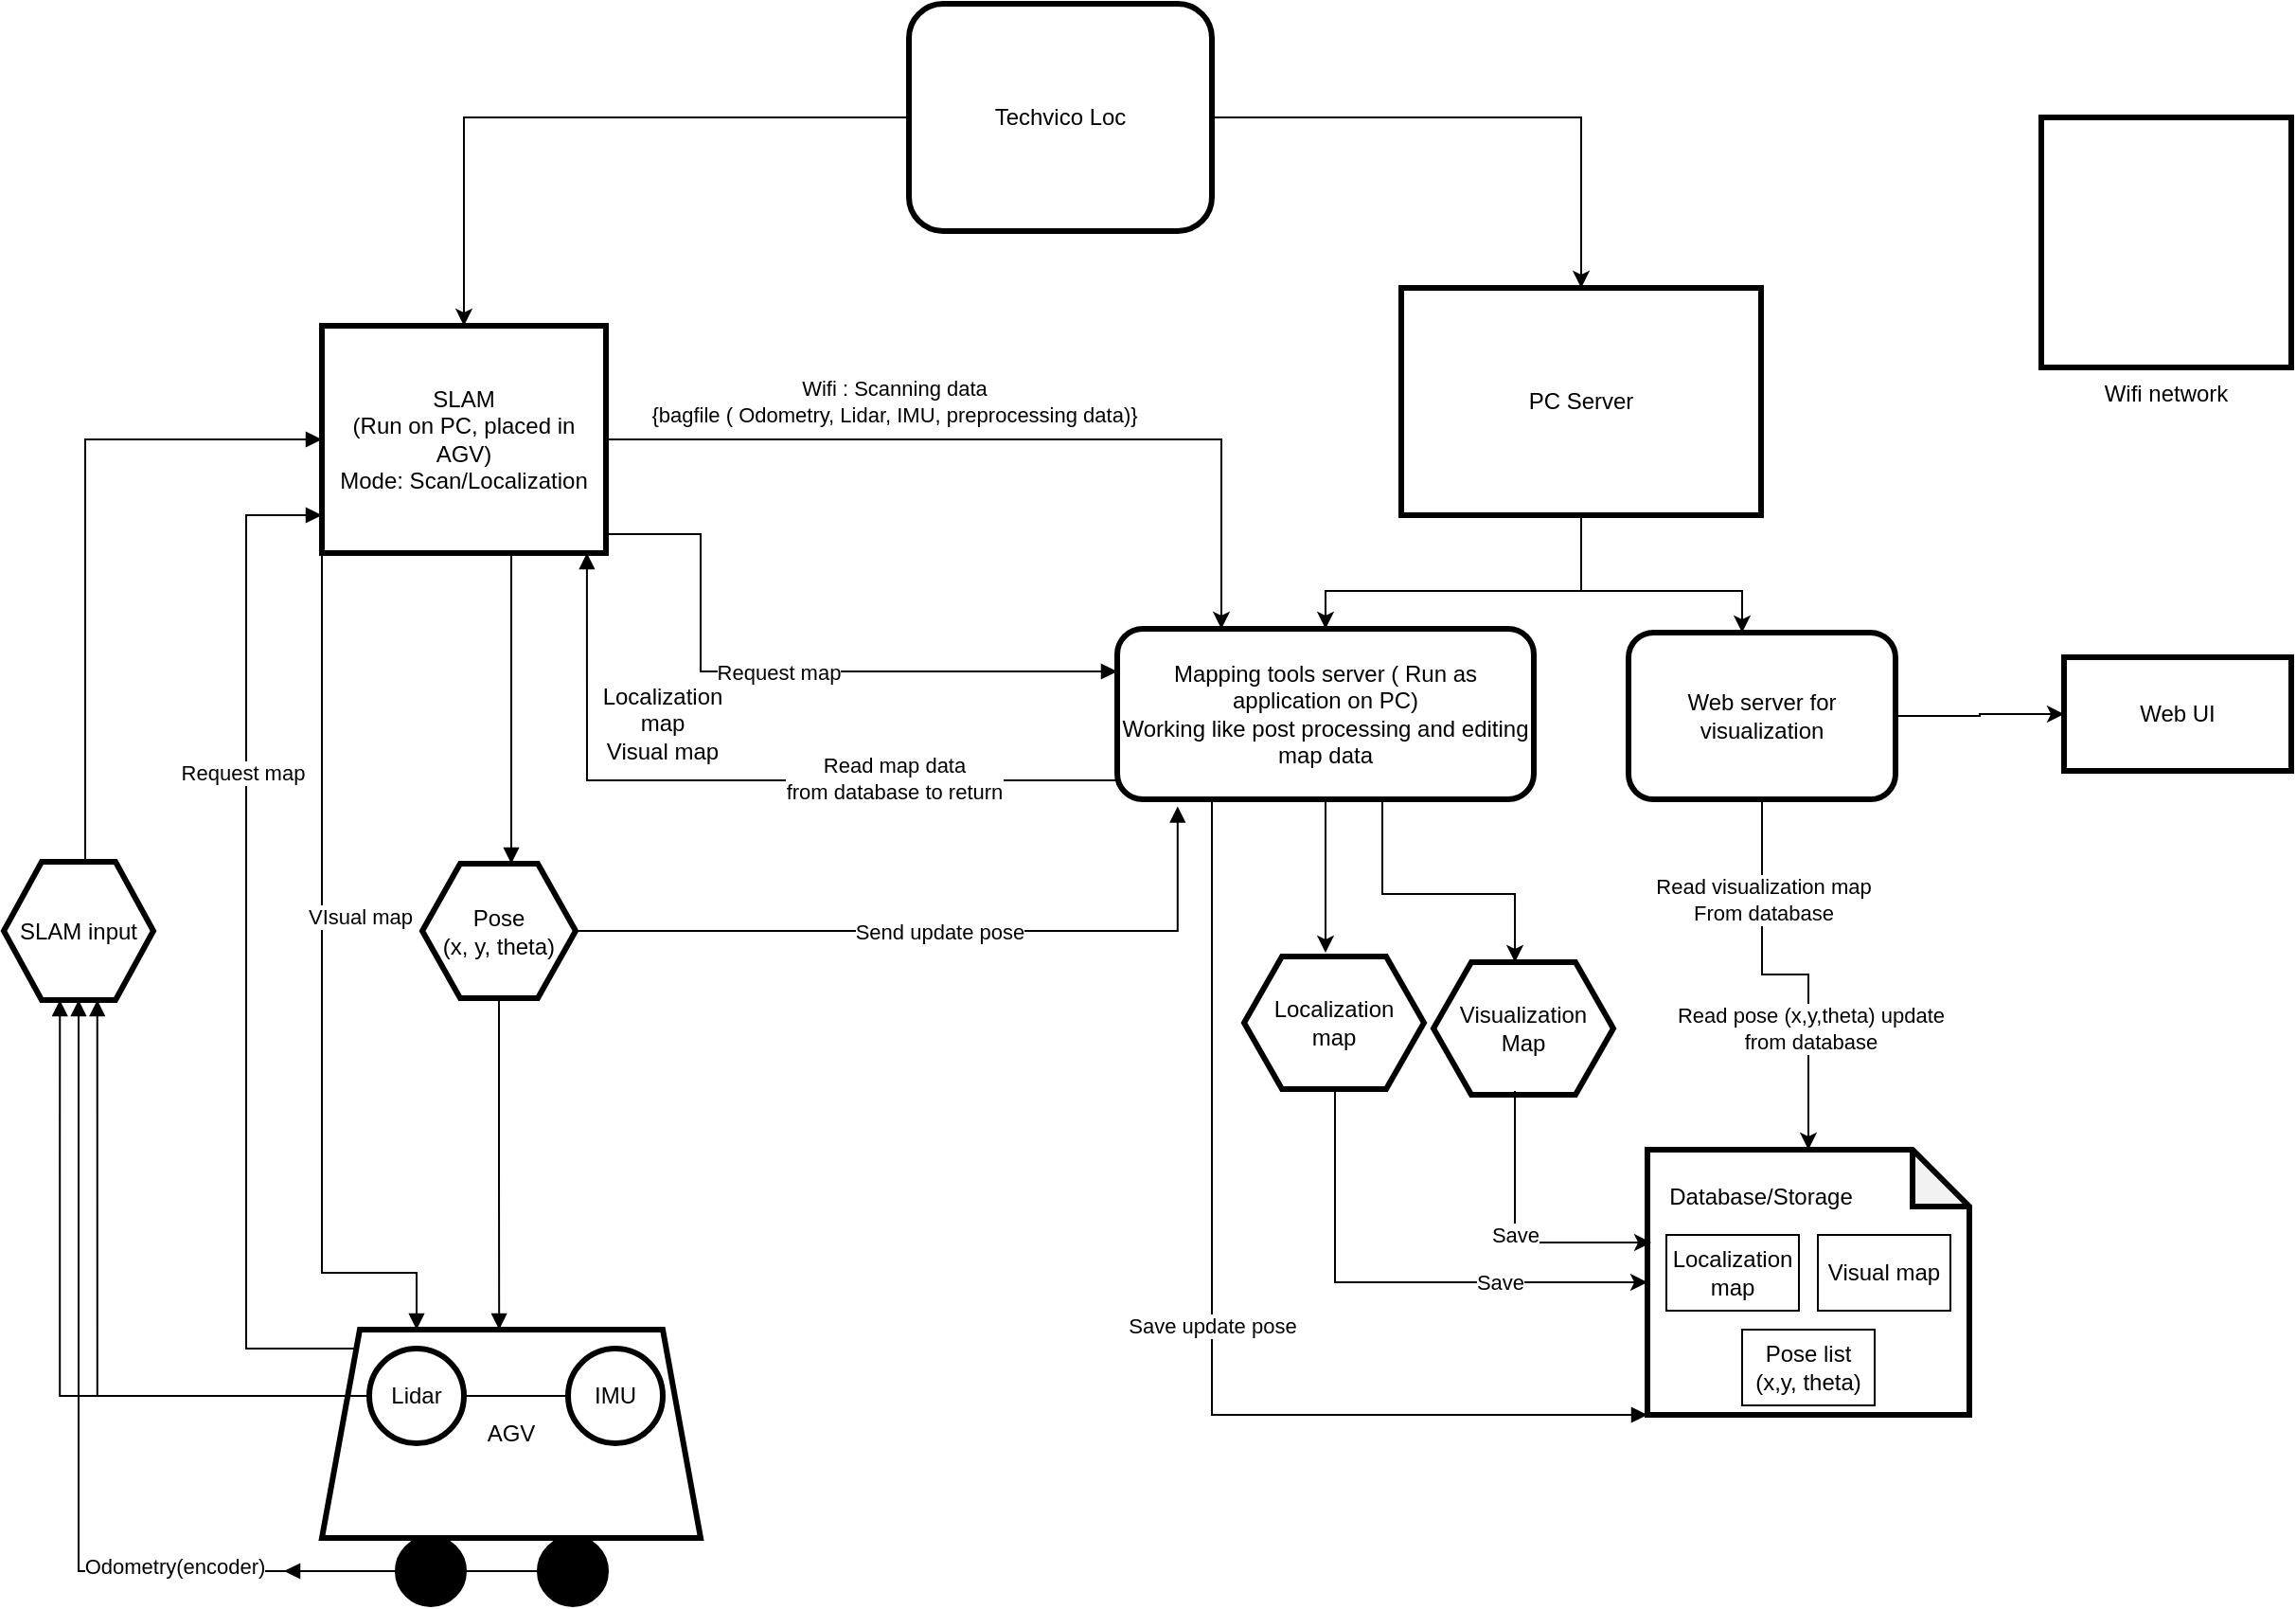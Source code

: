 <mxfile version="14.8.0" type="github">
  <diagram id="rWPcL8Qy4fmeeGMC7A7o" name="Page-1">
    <mxGraphModel dx="1594" dy="1348" grid="0" gridSize="10" guides="1" tooltips="1" connect="1" arrows="1" fold="1" page="0" pageScale="1" pageWidth="850" pageHeight="1100" math="0" shadow="0">
      <root>
        <mxCell id="0" />
        <mxCell id="1" parent="0" />
        <mxCell id="DhtEBJqCCHqKw90YC5U--59" style="edgeStyle=orthogonalEdgeStyle;rounded=0;orthogonalLoop=1;jettySize=auto;html=1;entryX=0.5;entryY=0;entryDx=0;entryDy=0;" edge="1" parent="1" source="DhtEBJqCCHqKw90YC5U--55" target="DhtEBJqCCHqKw90YC5U--57">
          <mxGeometry relative="1" as="geometry" />
        </mxCell>
        <mxCell id="DhtEBJqCCHqKw90YC5U--60" style="edgeStyle=orthogonalEdgeStyle;rounded=0;orthogonalLoop=1;jettySize=auto;html=1;entryX=0.5;entryY=0;entryDx=0;entryDy=0;" edge="1" parent="1" source="DhtEBJqCCHqKw90YC5U--55" target="DhtEBJqCCHqKw90YC5U--58">
          <mxGeometry relative="1" as="geometry" />
        </mxCell>
        <mxCell id="DhtEBJqCCHqKw90YC5U--55" value="Techvico Loc" style="rounded=1;whiteSpace=wrap;html=1;strokeWidth=3;" vertex="1" parent="1">
          <mxGeometry x="490" y="-180" width="160" height="120" as="geometry" />
        </mxCell>
        <mxCell id="DhtEBJqCCHqKw90YC5U--88" value="Wifi : Scanning data &lt;br&gt;{bagfile ( Odometry, Lidar, IMU, preprocessing data)}" style="edgeStyle=orthogonalEdgeStyle;rounded=0;orthogonalLoop=1;jettySize=auto;html=1;entryX=0.25;entryY=0;entryDx=0;entryDy=0;" edge="1" parent="1" source="DhtEBJqCCHqKw90YC5U--57" target="DhtEBJqCCHqKw90YC5U--63">
          <mxGeometry x="-0.286" y="20" relative="1" as="geometry">
            <mxPoint x="720" y="140" as="targetPoint" />
            <mxPoint as="offset" />
          </mxGeometry>
        </mxCell>
        <mxCell id="DhtEBJqCCHqKw90YC5U--141" style="edgeStyle=orthogonalEdgeStyle;rounded=0;orthogonalLoop=1;jettySize=auto;html=1;startArrow=none;startFill=1;endArrow=diamond;endFill=1;strokeColor=none;" edge="1" parent="1">
          <mxGeometry relative="1" as="geometry">
            <mxPoint x="500" y="200" as="targetPoint" />
            <mxPoint x="480" y="220" as="sourcePoint" />
          </mxGeometry>
        </mxCell>
        <mxCell id="DhtEBJqCCHqKw90YC5U--180" value="Request map" style="edgeStyle=orthogonalEdgeStyle;rounded=0;orthogonalLoop=1;jettySize=auto;html=1;entryX=0;entryY=0.25;entryDx=0;entryDy=0;startArrow=none;startFill=0;endArrow=block;endFill=1;" edge="1" parent="1" target="DhtEBJqCCHqKw90YC5U--63">
          <mxGeometry relative="1" as="geometry">
            <mxPoint x="330" y="100" as="sourcePoint" />
            <Array as="points">
              <mxPoint x="322" y="100" />
              <mxPoint x="380" y="100" />
              <mxPoint x="380" y="172" />
            </Array>
          </mxGeometry>
        </mxCell>
        <mxCell id="DhtEBJqCCHqKw90YC5U--197" value="VIsual map" style="edgeStyle=orthogonalEdgeStyle;rounded=0;orthogonalLoop=1;jettySize=auto;html=1;startArrow=none;startFill=0;endArrow=block;endFill=1;exitX=0;exitY=1;exitDx=0;exitDy=0;entryX=0.25;entryY=0;entryDx=0;entryDy=0;" edge="1" parent="1" source="DhtEBJqCCHqKw90YC5U--57" target="DhtEBJqCCHqKw90YC5U--64">
          <mxGeometry x="-0.167" y="20" relative="1" as="geometry">
            <mxPoint x="180" y="440" as="targetPoint" />
            <Array as="points">
              <mxPoint x="180" y="490" />
              <mxPoint x="230" y="490" />
            </Array>
            <mxPoint as="offset" />
          </mxGeometry>
        </mxCell>
        <mxCell id="DhtEBJqCCHqKw90YC5U--200" style="edgeStyle=orthogonalEdgeStyle;rounded=0;orthogonalLoop=1;jettySize=auto;html=1;startArrow=none;startFill=0;endArrow=block;endFill=1;" edge="1" parent="1" source="DhtEBJqCCHqKw90YC5U--57" target="DhtEBJqCCHqKw90YC5U--198">
          <mxGeometry relative="1" as="geometry">
            <Array as="points">
              <mxPoint x="280" y="150" />
              <mxPoint x="280" y="150" />
            </Array>
          </mxGeometry>
        </mxCell>
        <mxCell id="DhtEBJqCCHqKw90YC5U--57" value="SLAM&lt;br&gt;(Run on PC, placed in AGV)&lt;br&gt;Mode: Scan/Localization" style="rounded=0;whiteSpace=wrap;html=1;strokeWidth=3;" vertex="1" parent="1">
          <mxGeometry x="180" y="-10" width="150" height="120" as="geometry" />
        </mxCell>
        <mxCell id="DhtEBJqCCHqKw90YC5U--89" style="edgeStyle=orthogonalEdgeStyle;rounded=0;orthogonalLoop=1;jettySize=auto;html=1;entryX=0.5;entryY=0;entryDx=0;entryDy=0;" edge="1" parent="1" source="DhtEBJqCCHqKw90YC5U--58" target="DhtEBJqCCHqKw90YC5U--63">
          <mxGeometry relative="1" as="geometry">
            <Array as="points">
              <mxPoint x="845" y="130" />
              <mxPoint x="710" y="130" />
            </Array>
          </mxGeometry>
        </mxCell>
        <mxCell id="DhtEBJqCCHqKw90YC5U--90" style="edgeStyle=orthogonalEdgeStyle;rounded=0;orthogonalLoop=1;jettySize=auto;html=1;" edge="1" parent="1" source="DhtEBJqCCHqKw90YC5U--58" target="DhtEBJqCCHqKw90YC5U--62">
          <mxGeometry relative="1" as="geometry">
            <Array as="points">
              <mxPoint x="845" y="130" />
              <mxPoint x="930" y="130" />
            </Array>
          </mxGeometry>
        </mxCell>
        <mxCell id="DhtEBJqCCHqKw90YC5U--58" value="PC Server" style="rounded=0;whiteSpace=wrap;html=1;strokeWidth=3;" vertex="1" parent="1">
          <mxGeometry x="750" y="-30" width="190" height="120" as="geometry" />
        </mxCell>
        <mxCell id="DhtEBJqCCHqKw90YC5U--103" value="Read visualization map&lt;br&gt;From database" style="edgeStyle=orthogonalEdgeStyle;rounded=0;orthogonalLoop=1;jettySize=auto;html=1;" edge="1" parent="1" source="DhtEBJqCCHqKw90YC5U--62" target="DhtEBJqCCHqKw90YC5U--107">
          <mxGeometry x="-0.487" relative="1" as="geometry">
            <mxPoint x="930" y="370" as="targetPoint" />
            <mxPoint y="-1" as="offset" />
          </mxGeometry>
        </mxCell>
        <mxCell id="DhtEBJqCCHqKw90YC5U--110" value="Read pose (x,y,theta) update&lt;br&gt;from database" style="edgeLabel;html=1;align=center;verticalAlign=middle;resizable=0;points=[];" vertex="1" connectable="0" parent="DhtEBJqCCHqKw90YC5U--103">
          <mxGeometry x="0.387" y="1" relative="1" as="geometry">
            <mxPoint as="offset" />
          </mxGeometry>
        </mxCell>
        <mxCell id="DhtEBJqCCHqKw90YC5U--104" style="edgeStyle=orthogonalEdgeStyle;rounded=0;orthogonalLoop=1;jettySize=auto;html=1;entryX=0;entryY=0.5;entryDx=0;entryDy=0;" edge="1" parent="1" source="DhtEBJqCCHqKw90YC5U--62" target="DhtEBJqCCHqKw90YC5U--105">
          <mxGeometry relative="1" as="geometry">
            <mxPoint x="1100" y="210" as="targetPoint" />
          </mxGeometry>
        </mxCell>
        <mxCell id="DhtEBJqCCHqKw90YC5U--62" value="Web server for visualization" style="rounded=1;whiteSpace=wrap;html=1;strokeWidth=3;" vertex="1" parent="1">
          <mxGeometry x="870" y="152" width="141" height="88" as="geometry" />
        </mxCell>
        <mxCell id="DhtEBJqCCHqKw90YC5U--101" style="edgeStyle=orthogonalEdgeStyle;rounded=0;orthogonalLoop=1;jettySize=auto;html=1;" edge="1" parent="1" source="DhtEBJqCCHqKw90YC5U--63">
          <mxGeometry relative="1" as="geometry">
            <mxPoint x="710" y="321" as="targetPoint" />
            <Array as="points">
              <mxPoint x="710" y="300" />
              <mxPoint x="710" y="300" />
            </Array>
          </mxGeometry>
        </mxCell>
        <mxCell id="DhtEBJqCCHqKw90YC5U--106" style="edgeStyle=orthogonalEdgeStyle;rounded=0;orthogonalLoop=1;jettySize=auto;html=1;entryX=0.453;entryY=0;entryDx=0;entryDy=0;entryPerimeter=0;" edge="1" parent="1" source="DhtEBJqCCHqKw90YC5U--63" target="DhtEBJqCCHqKw90YC5U--205">
          <mxGeometry relative="1" as="geometry">
            <mxPoint x="810" y="320" as="targetPoint" />
            <Array as="points">
              <mxPoint x="740" y="290" />
              <mxPoint x="810" y="290" />
            </Array>
          </mxGeometry>
        </mxCell>
        <mxCell id="DhtEBJqCCHqKw90YC5U--187" style="edgeStyle=orthogonalEdgeStyle;rounded=0;orthogonalLoop=1;jettySize=auto;html=1;entryX=0.933;entryY=1;entryDx=0;entryDy=0;entryPerimeter=0;startArrow=none;startFill=0;endArrow=block;endFill=1;" edge="1" parent="1" source="DhtEBJqCCHqKw90YC5U--63" target="DhtEBJqCCHqKw90YC5U--57">
          <mxGeometry relative="1" as="geometry">
            <Array as="points">
              <mxPoint x="320" y="230" />
            </Array>
          </mxGeometry>
        </mxCell>
        <mxCell id="DhtEBJqCCHqKw90YC5U--188" value="Read map data &lt;br&gt;from database to return" style="edgeLabel;html=1;align=center;verticalAlign=middle;resizable=0;points=[];" vertex="1" connectable="0" parent="DhtEBJqCCHqKw90YC5U--187">
          <mxGeometry x="-0.409" y="-1" relative="1" as="geometry">
            <mxPoint as="offset" />
          </mxGeometry>
        </mxCell>
        <mxCell id="DhtEBJqCCHqKw90YC5U--203" value="Save update pose" style="edgeStyle=orthogonalEdgeStyle;rounded=0;orthogonalLoop=1;jettySize=auto;html=1;entryX=0;entryY=1;entryDx=0;entryDy=0;entryPerimeter=0;startArrow=none;startFill=0;endArrow=block;endFill=1;" edge="1" parent="1" source="DhtEBJqCCHqKw90YC5U--63" target="DhtEBJqCCHqKw90YC5U--107">
          <mxGeometry relative="1" as="geometry">
            <Array as="points">
              <mxPoint x="650" y="565" />
            </Array>
          </mxGeometry>
        </mxCell>
        <mxCell id="DhtEBJqCCHqKw90YC5U--63" value="Mapping tools server ( Run as application on PC)&lt;br&gt;Working like post processing and editing map data" style="rounded=1;whiteSpace=wrap;html=1;strokeWidth=3;" vertex="1" parent="1">
          <mxGeometry x="600" y="150" width="220" height="90" as="geometry" />
        </mxCell>
        <mxCell id="DhtEBJqCCHqKw90YC5U--195" style="edgeStyle=orthogonalEdgeStyle;rounded=0;orthogonalLoop=1;jettySize=auto;html=1;startArrow=none;startFill=0;endArrow=block;endFill=1;exitX=0;exitY=0;exitDx=0;exitDy=0;" edge="1" parent="1" source="DhtEBJqCCHqKw90YC5U--64">
          <mxGeometry relative="1" as="geometry">
            <mxPoint x="180" y="90" as="targetPoint" />
            <Array as="points">
              <mxPoint x="140" y="530" />
              <mxPoint x="140" y="90" />
            </Array>
          </mxGeometry>
        </mxCell>
        <mxCell id="DhtEBJqCCHqKw90YC5U--196" value="Request map" style="edgeLabel;html=1;align=center;verticalAlign=middle;resizable=0;points=[];" vertex="1" connectable="0" parent="DhtEBJqCCHqKw90YC5U--195">
          <mxGeometry x="0.345" y="2" relative="1" as="geometry">
            <mxPoint as="offset" />
          </mxGeometry>
        </mxCell>
        <mxCell id="DhtEBJqCCHqKw90YC5U--64" value="AGV" style="shape=trapezoid;perimeter=trapezoidPerimeter;whiteSpace=wrap;html=1;fixedSize=1;strokeWidth=3;" vertex="1" parent="1">
          <mxGeometry x="180" y="520" width="200" height="110" as="geometry" />
        </mxCell>
        <mxCell id="DhtEBJqCCHqKw90YC5U--167" style="edgeStyle=orthogonalEdgeStyle;rounded=0;orthogonalLoop=1;jettySize=auto;html=1;entryX=0.375;entryY=1;entryDx=0;entryDy=0;startArrow=none;startFill=0;endArrow=block;endFill=1;" edge="1" parent="1" source="DhtEBJqCCHqKw90YC5U--70" target="DhtEBJqCCHqKw90YC5U--159">
          <mxGeometry relative="1" as="geometry" />
        </mxCell>
        <mxCell id="DhtEBJqCCHqKw90YC5U--70" value="IMU" style="ellipse;whiteSpace=wrap;html=1;aspect=fixed;strokeWidth=3;" vertex="1" parent="1">
          <mxGeometry x="310" y="530" width="50" height="50" as="geometry" />
        </mxCell>
        <mxCell id="DhtEBJqCCHqKw90YC5U--166" style="edgeStyle=orthogonalEdgeStyle;rounded=0;orthogonalLoop=1;jettySize=auto;html=1;startArrow=none;startFill=0;endArrow=block;endFill=1;entryX=0.625;entryY=1;entryDx=0;entryDy=0;" edge="1" parent="1" source="DhtEBJqCCHqKw90YC5U--71" target="DhtEBJqCCHqKw90YC5U--159">
          <mxGeometry relative="1" as="geometry">
            <mxPoint x="130.0" y="370" as="targetPoint" />
          </mxGeometry>
        </mxCell>
        <mxCell id="DhtEBJqCCHqKw90YC5U--71" value="Lidar" style="ellipse;whiteSpace=wrap;html=1;aspect=fixed;strokeWidth=3;" vertex="1" parent="1">
          <mxGeometry x="205" y="530" width="50" height="50" as="geometry" />
        </mxCell>
        <mxCell id="DhtEBJqCCHqKw90YC5U--116" value="Save" style="edgeStyle=orthogonalEdgeStyle;rounded=0;orthogonalLoop=1;jettySize=auto;html=1;entryX=0;entryY=0.5;entryDx=0;entryDy=0;entryPerimeter=0;exitX=0.625;exitY=1;exitDx=0;exitDy=0;" edge="1" parent="1" source="DhtEBJqCCHqKw90YC5U--204" target="DhtEBJqCCHqKw90YC5U--107">
          <mxGeometry x="0.44" relative="1" as="geometry">
            <mxPoint x="730" y="398.73" as="sourcePoint" />
            <mxPoint x="840" y="495" as="targetPoint" />
            <Array as="points">
              <mxPoint x="715" y="393" />
              <mxPoint x="715" y="495" />
            </Array>
            <mxPoint as="offset" />
          </mxGeometry>
        </mxCell>
        <mxCell id="DhtEBJqCCHqKw90YC5U--117" value="Save" style="edgeStyle=orthogonalEdgeStyle;rounded=0;orthogonalLoop=1;jettySize=auto;html=1;entryX=0.012;entryY=0.35;entryDx=0;entryDy=0;entryPerimeter=0;" edge="1" parent="1" target="DhtEBJqCCHqKw90YC5U--107">
          <mxGeometry relative="1" as="geometry">
            <mxPoint x="810" y="394" as="sourcePoint" />
            <Array as="points">
              <mxPoint x="810" y="474" />
            </Array>
          </mxGeometry>
        </mxCell>
        <mxCell id="DhtEBJqCCHqKw90YC5U--105" value="Web UI" style="rounded=0;whiteSpace=wrap;html=1;strokeWidth=3;fillColor=none;" vertex="1" parent="1">
          <mxGeometry x="1100" y="165" width="120" height="60" as="geometry" />
        </mxCell>
        <mxCell id="DhtEBJqCCHqKw90YC5U--107" value="" style="shape=note;whiteSpace=wrap;html=1;backgroundOutline=1;darkOpacity=0.05;strokeWidth=3;fillColor=none;" vertex="1" parent="1">
          <mxGeometry x="880" y="425" width="170" height="140" as="geometry" />
        </mxCell>
        <mxCell id="DhtEBJqCCHqKw90YC5U--109" value="Database/Storage" style="text;html=1;strokeColor=none;fillColor=none;align=center;verticalAlign=middle;whiteSpace=wrap;rounded=0;" vertex="1" parent="1">
          <mxGeometry x="920" y="440" width="40" height="20" as="geometry" />
        </mxCell>
        <mxCell id="DhtEBJqCCHqKw90YC5U--126" value="Wifi network" style="shape=image;verticalLabelPosition=bottom;labelBackgroundColor=#ffffff;verticalAlign=top;aspect=fixed;imageAspect=0;image=https://www.inventicons.com/uploads/iconset/1907/wm/512/TP-Link-Wireless-Router-75.png;imageBorder=#000000;strokeWidth=3;" vertex="1" parent="1">
          <mxGeometry x="1088" y="-120" width="132" height="132" as="geometry" />
        </mxCell>
        <mxCell id="DhtEBJqCCHqKw90YC5U--164" style="edgeStyle=orthogonalEdgeStyle;rounded=0;orthogonalLoop=1;jettySize=auto;html=1;entryX=0.5;entryY=1;entryDx=0;entryDy=0;startArrow=none;startFill=0;endArrow=block;endFill=1;" edge="1" parent="1" source="DhtEBJqCCHqKw90YC5U--133" target="DhtEBJqCCHqKw90YC5U--159">
          <mxGeometry relative="1" as="geometry" />
        </mxCell>
        <mxCell id="DhtEBJqCCHqKw90YC5U--169" value="Odometry(encoder)" style="edgeLabel;html=1;align=center;verticalAlign=middle;resizable=0;points=[];" vertex="1" connectable="0" parent="DhtEBJqCCHqKw90YC5U--164">
          <mxGeometry x="-0.496" y="-3" relative="1" as="geometry">
            <mxPoint as="offset" />
          </mxGeometry>
        </mxCell>
        <mxCell id="DhtEBJqCCHqKw90YC5U--133" value="" style="ellipse;whiteSpace=wrap;html=1;aspect=fixed;strokeWidth=3;fillColor=#000000;" vertex="1" parent="1">
          <mxGeometry x="220" y="630" width="35" height="35" as="geometry" />
        </mxCell>
        <mxCell id="DhtEBJqCCHqKw90YC5U--165" style="edgeStyle=orthogonalEdgeStyle;rounded=0;orthogonalLoop=1;jettySize=auto;html=1;startArrow=none;startFill=0;endArrow=block;endFill=1;" edge="1" parent="1" source="DhtEBJqCCHqKw90YC5U--134">
          <mxGeometry relative="1" as="geometry">
            <mxPoint x="160.0" y="647.5" as="targetPoint" />
          </mxGeometry>
        </mxCell>
        <mxCell id="DhtEBJqCCHqKw90YC5U--134" value="" style="ellipse;whiteSpace=wrap;html=1;aspect=fixed;strokeWidth=3;fillColor=#000000;" vertex="1" parent="1">
          <mxGeometry x="295" y="630" width="35" height="35" as="geometry" />
        </mxCell>
        <mxCell id="DhtEBJqCCHqKw90YC5U--143" value="Localization map" style="shape=card;whiteSpace=wrap;html=1;strokeWidth=1;fillColor=none;size=0;" vertex="1" parent="1">
          <mxGeometry x="890" y="470" width="70" height="40" as="geometry" />
        </mxCell>
        <mxCell id="DhtEBJqCCHqKw90YC5U--144" value="Visual map" style="shape=card;whiteSpace=wrap;html=1;strokeWidth=1;fillColor=none;size=0;" vertex="1" parent="1">
          <mxGeometry x="970" y="470" width="70" height="40" as="geometry" />
        </mxCell>
        <mxCell id="DhtEBJqCCHqKw90YC5U--145" value="Pose list (x,y, theta)" style="shape=card;whiteSpace=wrap;html=1;strokeWidth=1;fillColor=none;size=0;" vertex="1" parent="1">
          <mxGeometry x="930" y="520" width="70" height="40" as="geometry" />
        </mxCell>
        <mxCell id="DhtEBJqCCHqKw90YC5U--168" style="edgeStyle=orthogonalEdgeStyle;rounded=0;orthogonalLoop=1;jettySize=auto;html=1;entryX=0;entryY=0.5;entryDx=0;entryDy=0;startArrow=none;startFill=0;endArrow=block;endFill=1;" edge="1" parent="1" source="DhtEBJqCCHqKw90YC5U--159" target="DhtEBJqCCHqKw90YC5U--57">
          <mxGeometry relative="1" as="geometry">
            <Array as="points">
              <mxPoint x="55" y="50" />
            </Array>
          </mxGeometry>
        </mxCell>
        <mxCell id="DhtEBJqCCHqKw90YC5U--159" value="SLAM input" style="shape=hexagon;perimeter=hexagonPerimeter2;whiteSpace=wrap;html=1;fixedSize=1;strokeWidth=3;fillColor=none;" vertex="1" parent="1">
          <mxGeometry x="12" y="273" width="79" height="73" as="geometry" />
        </mxCell>
        <mxCell id="DhtEBJqCCHqKw90YC5U--182" value="" style="edgeStyle=orthogonalEdgeStyle;rounded=0;orthogonalLoop=1;jettySize=auto;html=1;startArrow=diamond;startFill=1;endArrow=none;endFill=1;strokeColor=none;" edge="1" parent="1" source="DhtEBJqCCHqKw90YC5U--57">
          <mxGeometry relative="1" as="geometry">
            <mxPoint x="490" y="220" as="targetPoint" />
            <mxPoint x="330" y="50" as="sourcePoint" />
            <Array as="points">
              <mxPoint x="490" y="100" />
            </Array>
          </mxGeometry>
        </mxCell>
        <mxCell id="DhtEBJqCCHqKw90YC5U--193" value="Localization map&lt;br&gt;Visual map" style="text;html=1;strokeColor=none;fillColor=none;align=center;verticalAlign=middle;whiteSpace=wrap;rounded=0;" vertex="1" parent="1">
          <mxGeometry x="340" y="190" width="40" height="20" as="geometry" />
        </mxCell>
        <mxCell id="DhtEBJqCCHqKw90YC5U--201" style="edgeStyle=orthogonalEdgeStyle;rounded=0;orthogonalLoop=1;jettySize=auto;html=1;entryX=0.468;entryY=0;entryDx=0;entryDy=0;startArrow=none;startFill=0;endArrow=block;endFill=1;entryPerimeter=0;" edge="1" parent="1" source="DhtEBJqCCHqKw90YC5U--198" target="DhtEBJqCCHqKw90YC5U--64">
          <mxGeometry relative="1" as="geometry" />
        </mxCell>
        <mxCell id="DhtEBJqCCHqKw90YC5U--202" value="Send update pose" style="edgeStyle=orthogonalEdgeStyle;rounded=0;orthogonalLoop=1;jettySize=auto;html=1;entryX=0.145;entryY=1.042;entryDx=0;entryDy=0;entryPerimeter=0;startArrow=none;startFill=0;endArrow=block;endFill=1;" edge="1" parent="1" source="DhtEBJqCCHqKw90YC5U--198" target="DhtEBJqCCHqKw90YC5U--63">
          <mxGeometry relative="1" as="geometry" />
        </mxCell>
        <mxCell id="DhtEBJqCCHqKw90YC5U--198" value="Pose&lt;br&gt;(x, y, theta)" style="shape=hexagon;perimeter=hexagonPerimeter2;whiteSpace=wrap;html=1;fixedSize=1;strokeWidth=3;fillColor=none;" vertex="1" parent="1">
          <mxGeometry x="233" y="274" width="81" height="71" as="geometry" />
        </mxCell>
        <mxCell id="DhtEBJqCCHqKw90YC5U--204" value="Localization&lt;br&gt;map" style="shape=hexagon;perimeter=hexagonPerimeter2;whiteSpace=wrap;html=1;fixedSize=1;strokeWidth=3;fillColor=none;" vertex="1" parent="1">
          <mxGeometry x="667" y="323" width="95" height="70" as="geometry" />
        </mxCell>
        <mxCell id="DhtEBJqCCHqKw90YC5U--205" value="Visualization&lt;br&gt;Map" style="shape=hexagon;perimeter=hexagonPerimeter2;whiteSpace=wrap;html=1;fixedSize=1;strokeWidth=3;fillColor=none;" vertex="1" parent="1">
          <mxGeometry x="767" y="326" width="95" height="70" as="geometry" />
        </mxCell>
      </root>
    </mxGraphModel>
  </diagram>
</mxfile>
